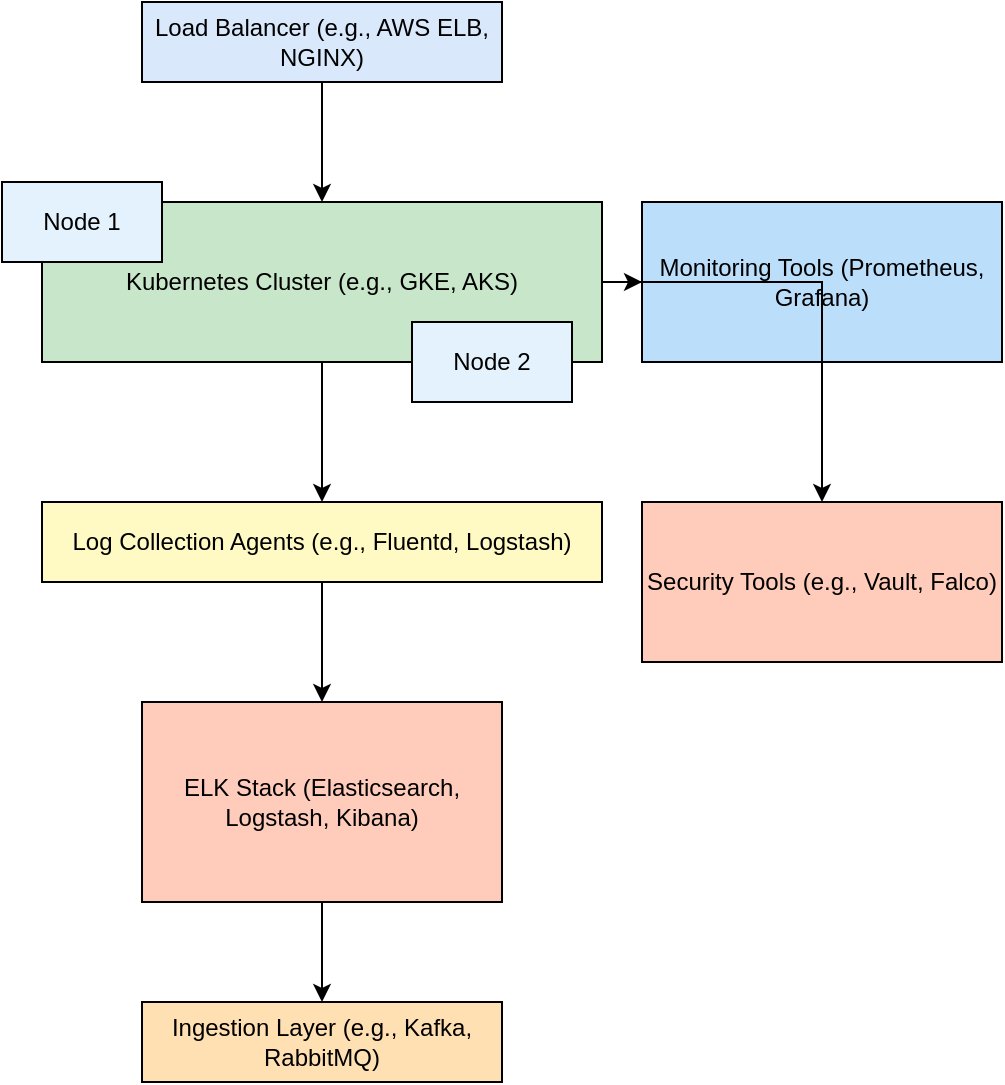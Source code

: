 <mxfile version="26.0.6">
  <diagram name="Overall Architecture UML" id="0">
    <mxGraphModel dx="1050" dy="522" grid="1" gridSize="10" guides="1" tooltips="1" connect="1" arrows="1" fold="1" page="1" pageScale="1" pageWidth="850" pageHeight="1100" math="0" shadow="0">
      <root>
        <mxCell id="0" />
        <mxCell id="1" parent="0" />
        <mxCell id="2" value="Load Balancer (e.g., AWS ELB, NGINX)" style="shape=rectangle;whiteSpace=wrap;html=1;fillColor=#d9e8fb;" parent="1" vertex="1">
          <mxGeometry x="250" y="50" width="180" height="40" as="geometry" />
        </mxCell>
        <mxCell id="3" value="Kubernetes Cluster (e.g., GKE, AKS)" style="shape=rectangle;whiteSpace=wrap;html=1;fillColor=#c8e6c9;" parent="1" vertex="1">
          <mxGeometry x="200" y="150" width="280" height="80" as="geometry" />
        </mxCell>
        <mxCell id="4" value="Node 1" style="shape=rectangle;whiteSpace=wrap;html=1;fillColor=#e3f2fd;" parent="1" vertex="1">
          <mxGeometry x="180" y="140" width="80" height="40" as="geometry" />
        </mxCell>
        <mxCell id="5" value="Node 2" style="shape=rectangle;whiteSpace=wrap;html=1;fillColor=#e3f2fd;" parent="1" vertex="1">
          <mxGeometry x="385" y="210" width="80" height="40" as="geometry" />
        </mxCell>
        <mxCell id="6" value="Log Collection Agents (e.g., Fluentd, Logstash)" style="shape=rectangle;whiteSpace=wrap;html=1;fillColor=#fff9c4;" parent="1" vertex="1">
          <mxGeometry x="200" y="300" width="280" height="40" as="geometry" />
        </mxCell>
        <mxCell id="7" value="ELK Stack (Elasticsearch, Logstash, Kibana)" style="shape=rectangle;whiteSpace=wrap;html=1;fillColor=#ffccbc;" parent="1" vertex="1">
          <mxGeometry x="250" y="400" width="180" height="100" as="geometry" />
        </mxCell>
        <mxCell id="11" value="Monitoring Tools (Prometheus, Grafana)" style="shape=rectangle;whiteSpace=wrap;html=1;fillColor=#bbdefb;" parent="1" vertex="1">
          <mxGeometry x="500" y="150" width="180" height="80" as="geometry" />
        </mxCell>
        <mxCell id="12" value="Security Tools (e.g., Vault, Falco)" style="shape=rectangle;whiteSpace=wrap;html=1;fillColor=#ffccbc;" parent="1" vertex="1">
          <mxGeometry x="500" y="300" width="180" height="80" as="geometry" />
        </mxCell>
        <mxCell id="13" value="Ingestion Layer (e.g., Kafka, RabbitMQ)" style="shape=rectangle;whiteSpace=wrap;html=1;fillColor=#ffe0b2;" parent="1" vertex="1">
          <mxGeometry x="250" y="550" width="180" height="40" as="geometry" />
        </mxCell>
        <mxCell id="14" style="edgeStyle=orthogonalEdgeStyle;rounded=0;orthogonalLoop=1;jettySize=auto;" parent="1" source="2" target="3" edge="1">
          <mxGeometry relative="1" as="geometry" />
        </mxCell>
        <mxCell id="15" style="edgeStyle=orthogonalEdgeStyle;rounded=0;orthogonalLoop=1;jettySize=auto;" parent="1" source="3" target="6" edge="1">
          <mxGeometry relative="1" as="geometry" />
        </mxCell>
        <mxCell id="16" style="edgeStyle=orthogonalEdgeStyle;rounded=0;orthogonalLoop=1;jettySize=auto;" parent="1" source="6" target="7" edge="1">
          <mxGeometry relative="1" as="geometry" />
        </mxCell>
        <mxCell id="17" style="edgeStyle=orthogonalEdgeStyle;rounded=0;orthogonalLoop=1;jettySize=auto;" parent="1" source="3" target="11" edge="1">
          <mxGeometry relative="1" as="geometry" />
        </mxCell>
        <mxCell id="18" style="edgeStyle=orthogonalEdgeStyle;rounded=0;orthogonalLoop=1;jettySize=auto;" parent="1" source="3" target="12" edge="1">
          <mxGeometry relative="1" as="geometry" />
        </mxCell>
        <mxCell id="19" style="edgeStyle=orthogonalEdgeStyle;rounded=0;orthogonalLoop=1;jettySize=auto;" parent="1" source="7" target="13" edge="1">
          <mxGeometry relative="1" as="geometry" />
        </mxCell>
      </root>
    </mxGraphModel>
  </diagram>
</mxfile>

